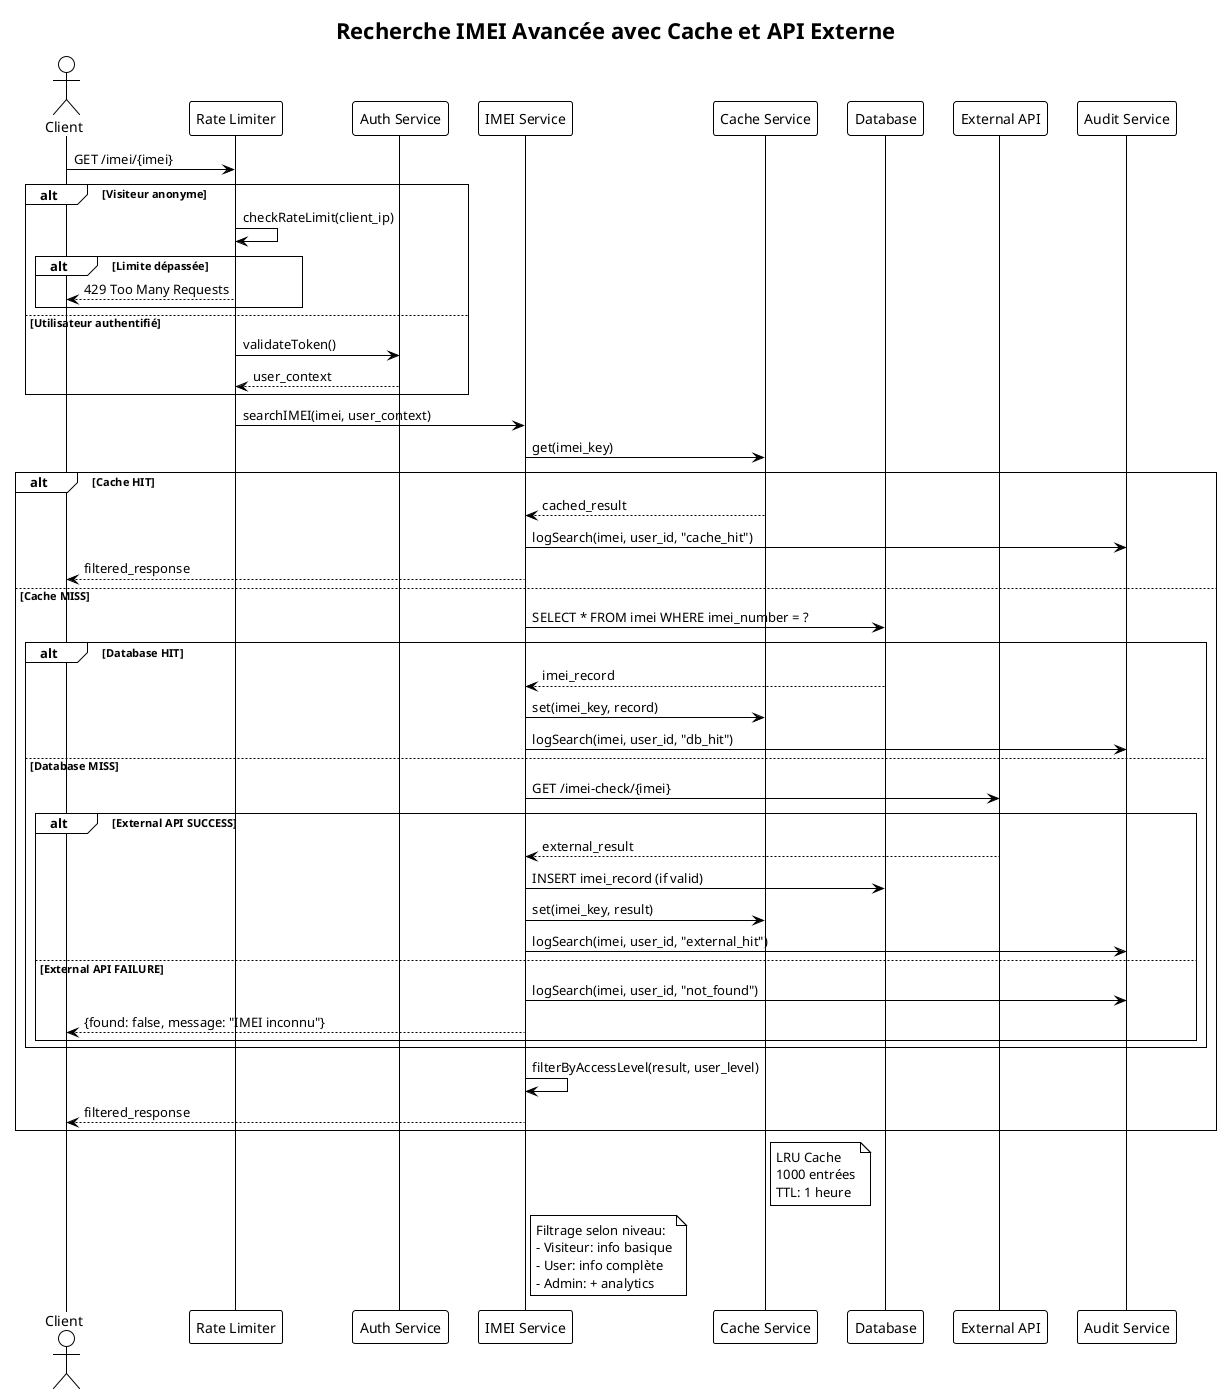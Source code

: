 @startuml
!theme plain
title Recherche IMEI Avancée avec Cache et API Externe

actor Client
participant "Rate Limiter" as RL
participant "Auth Service" as Auth
participant "IMEI Service" as IMEI
participant "Cache Service" as Cache
participant "Database" as DB
participant "External API" as Ext
participant "Audit Service" as Audit

Client -> RL : GET /imei/{imei}

alt Visiteur anonyme
    RL -> RL : checkRateLimit(client_ip)
    alt Limite dépassée
        RL --> Client : 429 Too Many Requests
    end
else Utilisateur authentifié
    RL -> Auth : validateToken()
    Auth --> RL : user_context
end

RL -> IMEI : searchIMEI(imei, user_context)

IMEI -> Cache : get(imei_key)
alt Cache HIT
    Cache --> IMEI : cached_result
    IMEI -> Audit : logSearch(imei, user_id, "cache_hit")
    IMEI --> Client : filtered_response
else Cache MISS
    IMEI -> DB : SELECT * FROM imei WHERE imei_number = ?
    
    alt Database HIT
        DB --> IMEI : imei_record
        IMEI -> Cache : set(imei_key, record)
        IMEI -> Audit : logSearch(imei, user_id, "db_hit")
        
    else Database MISS
        IMEI -> Ext : GET /imei-check/{imei}
        
        alt External API SUCCESS
            Ext --> IMEI : external_result
            IMEI -> DB : INSERT imei_record (if valid)
            IMEI -> Cache : set(imei_key, result)
            IMEI -> Audit : logSearch(imei, user_id, "external_hit")
            
        else External API FAILURE
            IMEI -> Audit : logSearch(imei, user_id, "not_found")
            IMEI --> Client : {found: false, message: "IMEI inconnu"}
        end
    end
    
    IMEI -> IMEI : filterByAccessLevel(result, user_level)
    IMEI --> Client : filtered_response
end

note right of Cache : LRU Cache\n1000 entrées\nTTL: 1 heure

note right of IMEI : Filtrage selon niveau:\n- Visiteur: info basique\n- User: info complète\n- Admin: + analytics

@enduml